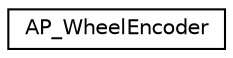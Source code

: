 digraph "Graphical Class Hierarchy"
{
 // INTERACTIVE_SVG=YES
  edge [fontname="Helvetica",fontsize="10",labelfontname="Helvetica",labelfontsize="10"];
  node [fontname="Helvetica",fontsize="10",shape=record];
  rankdir="LR";
  Node1 [label="AP_WheelEncoder",height=0.2,width=0.4,color="black", fillcolor="white", style="filled",URL="$classAP__WheelEncoder.html"];
}
